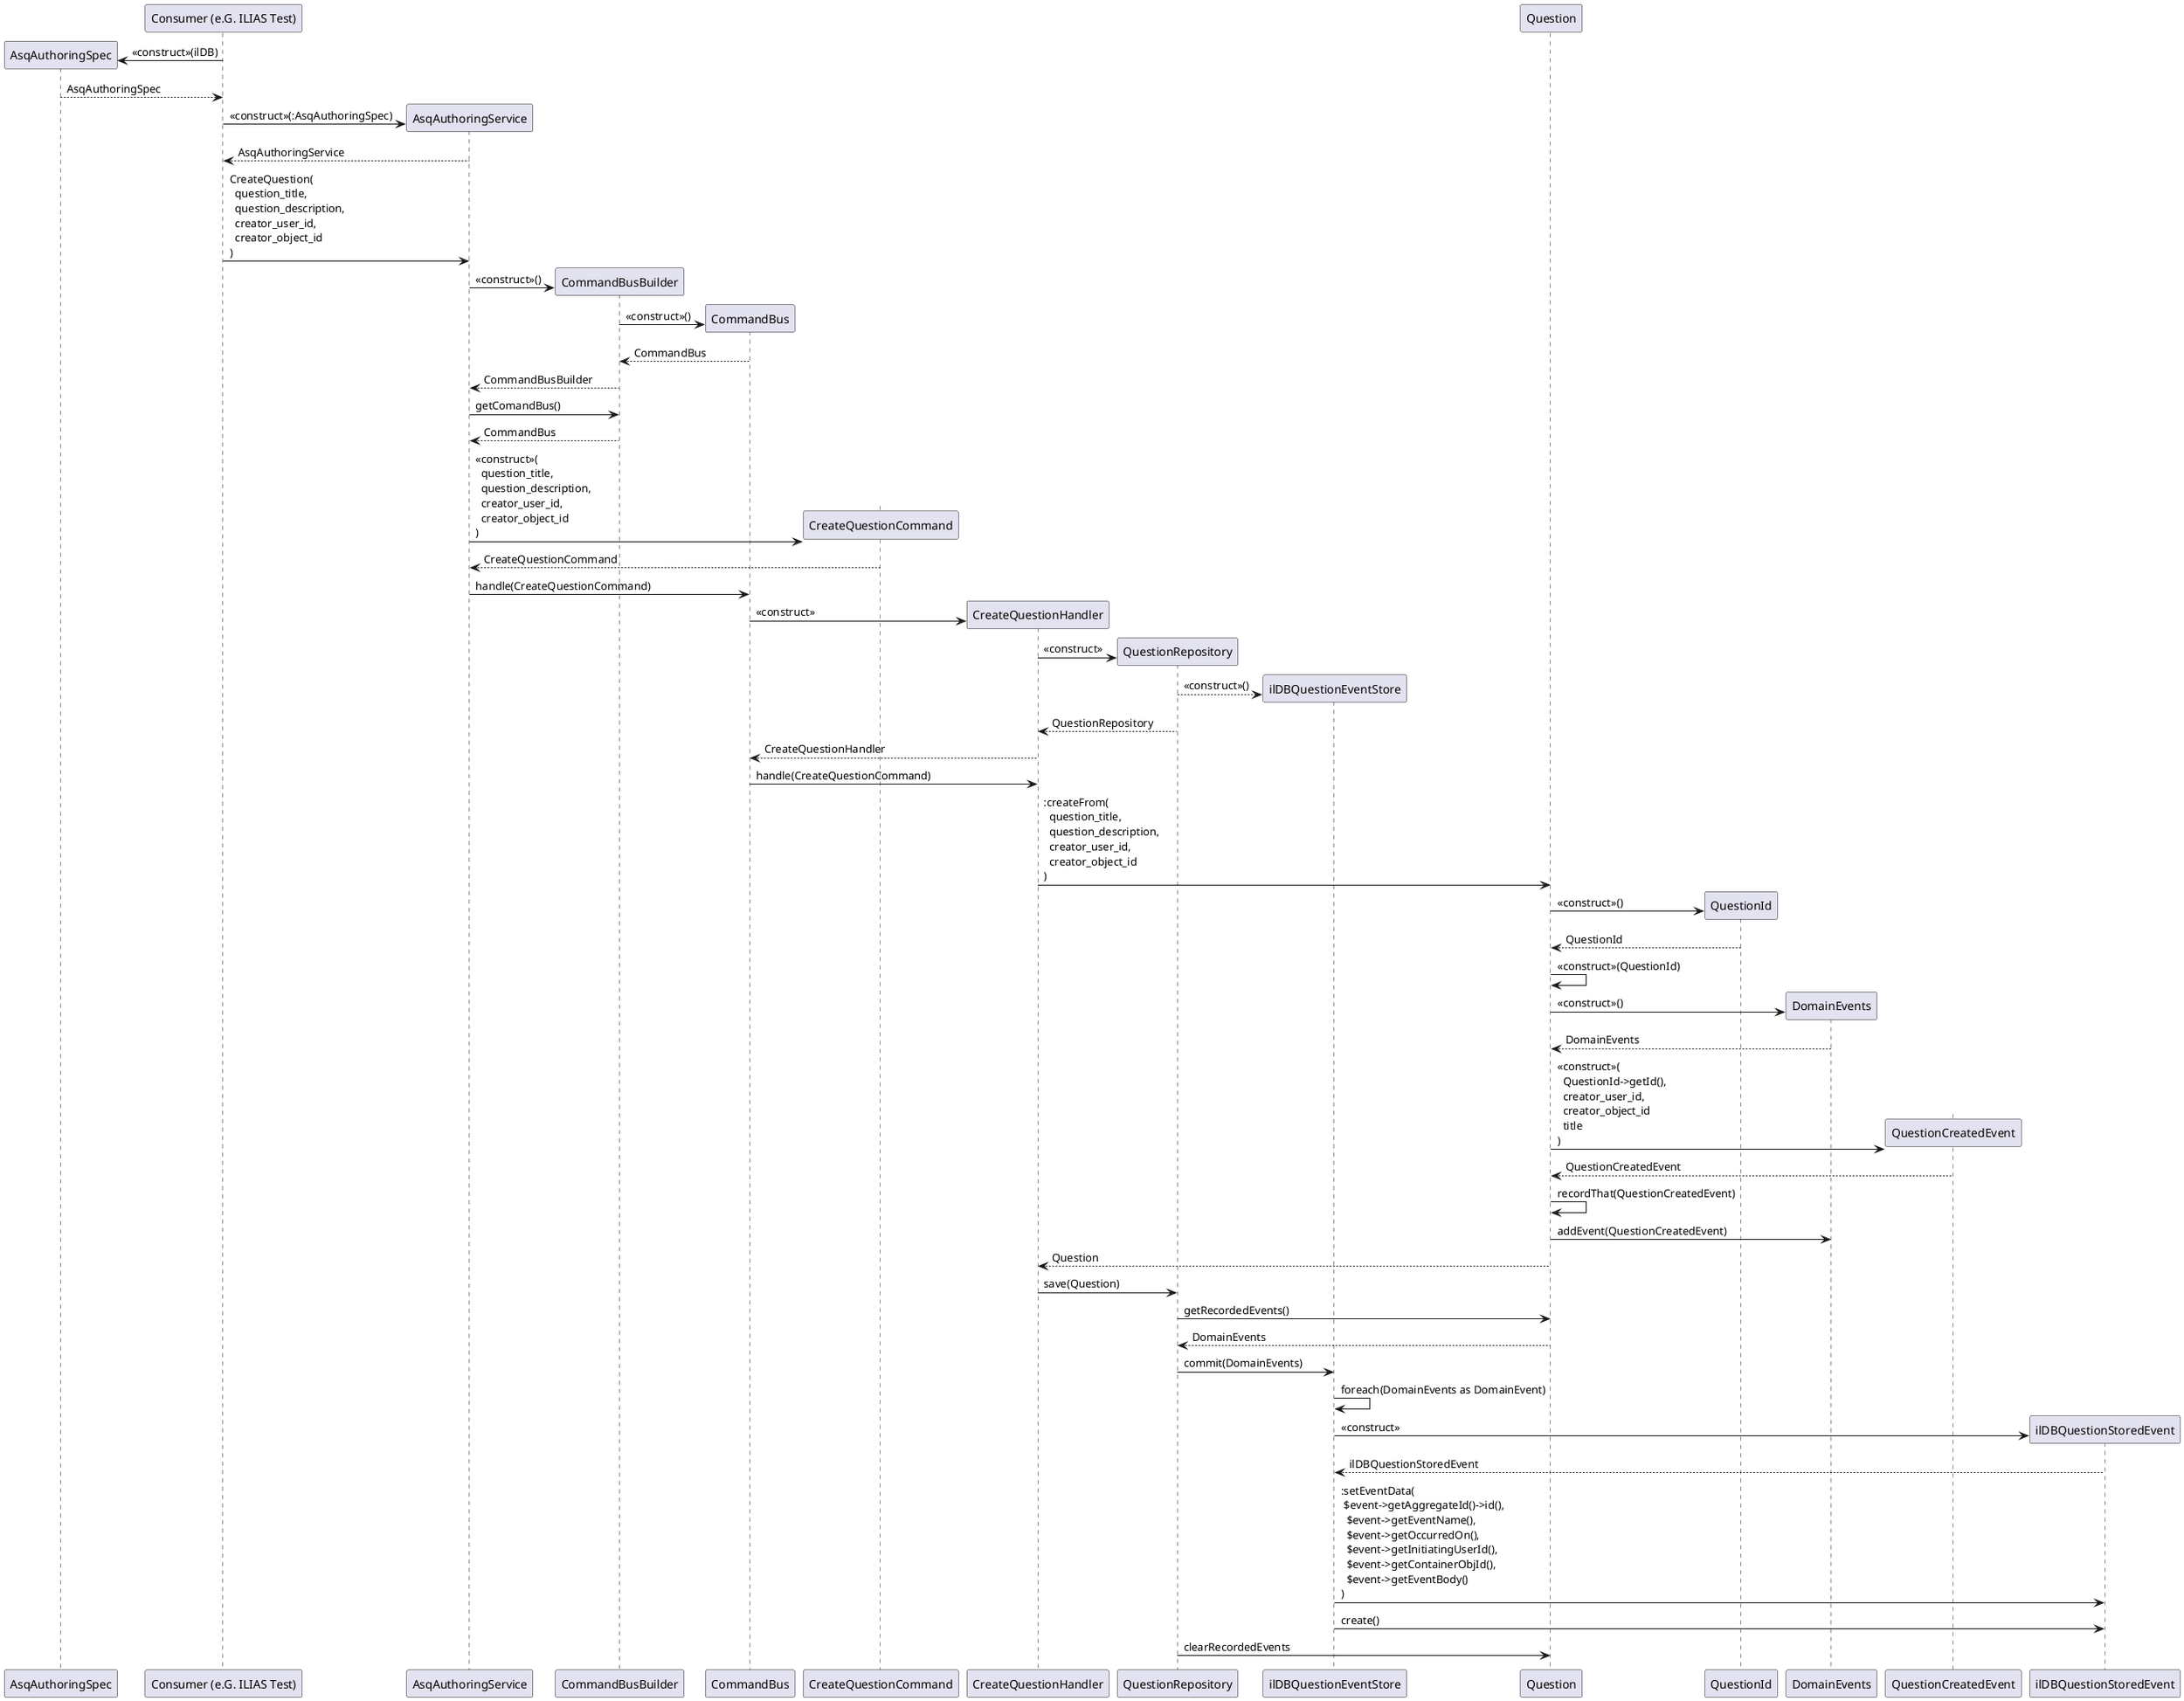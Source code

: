 @startuml
create AsqAuthoringSpec
"Consumer (e.G. ILIAS Test)" as Consumer -> AsqAuthoringSpec: <<construct>>(ilDB)
AsqAuthoringSpec --> Consumer:AsqAuthoringSpec
create AsqAuthoringService
Consumer -> AsqAuthoringService: <<construct>>(:AsqAuthoringSpec)
AsqAuthoringService --> Consumer:AsqAuthoringService
Consumer->AsqAuthoringService: CreateQuestion(\n  question_title,\n  question_description,\n  creator_user_id,\n  creator_object_id \n)
create CommandBusBuilder
AsqAuthoringService -> CommandBusBuilder: <<construct>>()
create CommandBus
CommandBusBuilder -> CommandBus:<<construct>>()
CommandBus --> CommandBusBuilder:CommandBus
CommandBusBuilder --> AsqAuthoringService:CommandBusBuilder
AsqAuthoringService -> CommandBusBuilder:getComandBus()
CommandBusBuilder --> AsqAuthoringService:CommandBus
create CreateQuestionCommand
AsqAuthoringService -> CreateQuestionCommand:<<construct>>(\n  question_title,\n  question_description,\n  creator_user_id,\n  creator_object_id \n)
CreateQuestionCommand --> AsqAuthoringService:CreateQuestionCommand
AsqAuthoringService -> CommandBus:handle(CreateQuestionCommand)
create CreateQuestionHandler
CommandBus -> CreateQuestionHandler:<<construct>>
create QuestionRepository
CreateQuestionHandler -> QuestionRepository:<<construct>>
create ilDBQuestionEventStore
QuestionRepository-->ilDBQuestionEventStore:<<construct>>()
QuestionRepository --> CreateQuestionHandler:QuestionRepository
CreateQuestionHandler --> CommandBus:CreateQuestionHandler
CommandBus->CreateQuestionHandler:handle(CreateQuestionCommand)
CreateQuestionHandler->Question::createFrom(\n  question_title,\n  question_description,\n  creator_user_id,\n  creator_object_id \n)
create QuestionId
Question -> QuestionId:<<construct>>()
QuestionId --> Question:QuestionId
Question->Question:<<construct>>(QuestionId)
create DomainEvents
Question->DomainEvents:<<construct>>()
DomainEvents-->Question:DomainEvents
create QuestionCreatedEvent
Question->QuestionCreatedEvent:<<construct>>(  \n  QuestionId->getId(),\n  creator_user_id,\n  creator_object_id\n  title\n)
QuestionCreatedEvent-->Question:QuestionCreatedEvent
Question->Question:recordThat(QuestionCreatedEvent)
Question->DomainEvents:addEvent(QuestionCreatedEvent)
Question-->CreateQuestionHandler:Question
CreateQuestionHandler->QuestionRepository:save(Question)
QuestionRepository->Question:getRecordedEvents()
Question-->QuestionRepository:DomainEvents
QuestionRepository->ilDBQuestionEventStore:commit(DomainEvents)
ilDBQuestionEventStore->ilDBQuestionEventStore:foreach(DomainEvents as DomainEvent)
create ilDBQuestionStoredEvent
ilDBQuestionEventStore->ilDBQuestionStoredEvent:<<construct>>
ilDBQuestionStoredEvent-->ilDBQuestionEventStore:ilDBQuestionStoredEvent
ilDBQuestionEventStore->ilDBQuestionStoredEvent::setEventData(\n $event->getAggregateId()->id(),\n  $event->getEventName(),\n  $event->getOccurredOn(),\n  $event->getInitiatingUserId(),\n  $event->getContainerObjId(),\n  $event->getEventBody()\n)
ilDBQuestionEventStore->ilDBQuestionStoredEvent:create()
QuestionRepository->Question:clearRecordedEvents



@enduml